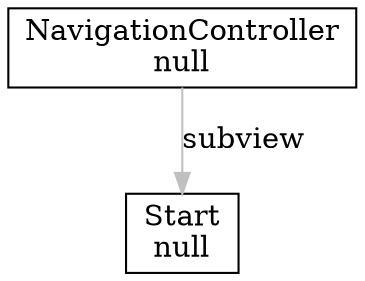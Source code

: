 digraph test {NavigationController [shape=box,label=<NavigationController<br/>null>];NavigationController->Start [label="subview",color=grey] 
;Start [shape=box,label=<Start<br/>null>];}